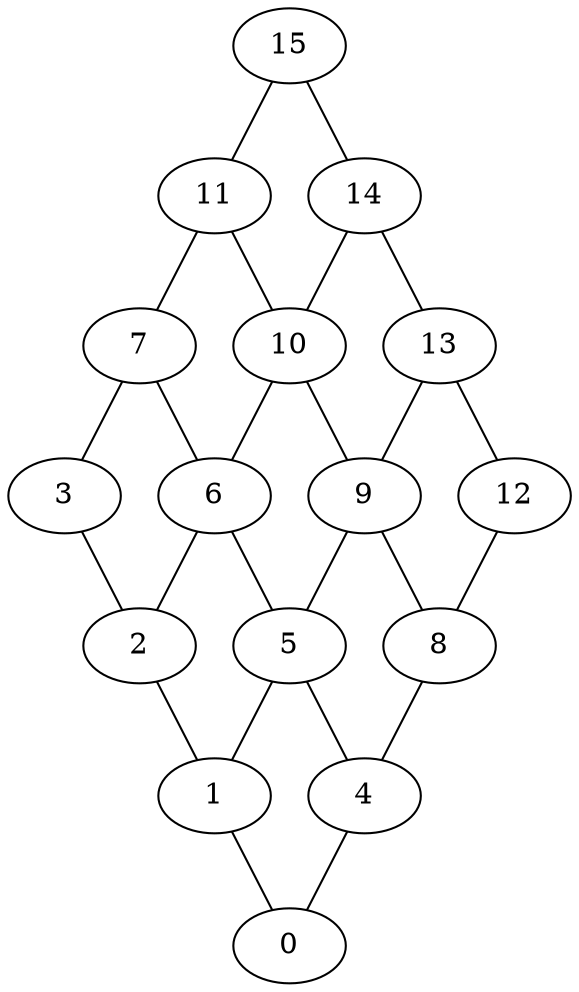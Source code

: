 /* Created by igraph 0.10.15 */
graph {
  0;
  1;
  2;
  3;
  4;
  5;
  6;
  7;
  8;
  9;
  10;
  11;
  12;
  13;
  14;
  15;

  1 -- 0;
  4 -- 0;
  2 -- 1;
  5 -- 1;
  3 -- 2;
  6 -- 2;
  7 -- 3;
  5 -- 4;
  8 -- 4;
  6 -- 5;
  9 -- 5;
  7 -- 6;
  10 -- 6;
  11 -- 7;
  9 -- 8;
  12 -- 8;
  10 -- 9;
  13 -- 9;
  11 -- 10;
  14 -- 10;
  15 -- 11;
  13 -- 12;
  14 -- 13;
  15 -- 14;
}
